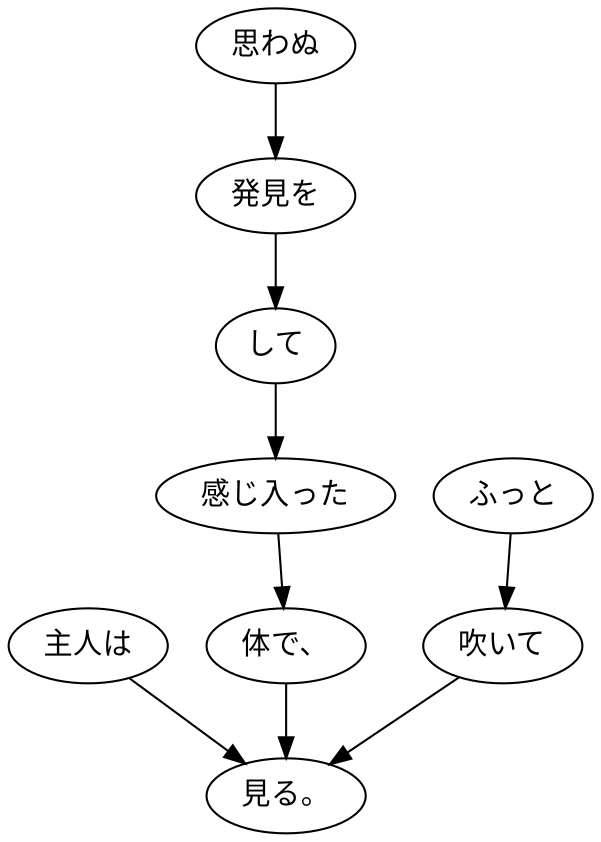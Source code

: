 digraph graph1358 {
	node0 [label="主人は"];
	node1 [label="思わぬ"];
	node2 [label="発見を"];
	node3 [label="して"];
	node4 [label="感じ入った"];
	node5 [label="体で、"];
	node6 [label="ふっと"];
	node7 [label="吹いて"];
	node8 [label="見る。"];
	node0 -> node8;
	node1 -> node2;
	node2 -> node3;
	node3 -> node4;
	node4 -> node5;
	node5 -> node8;
	node6 -> node7;
	node7 -> node8;
}
